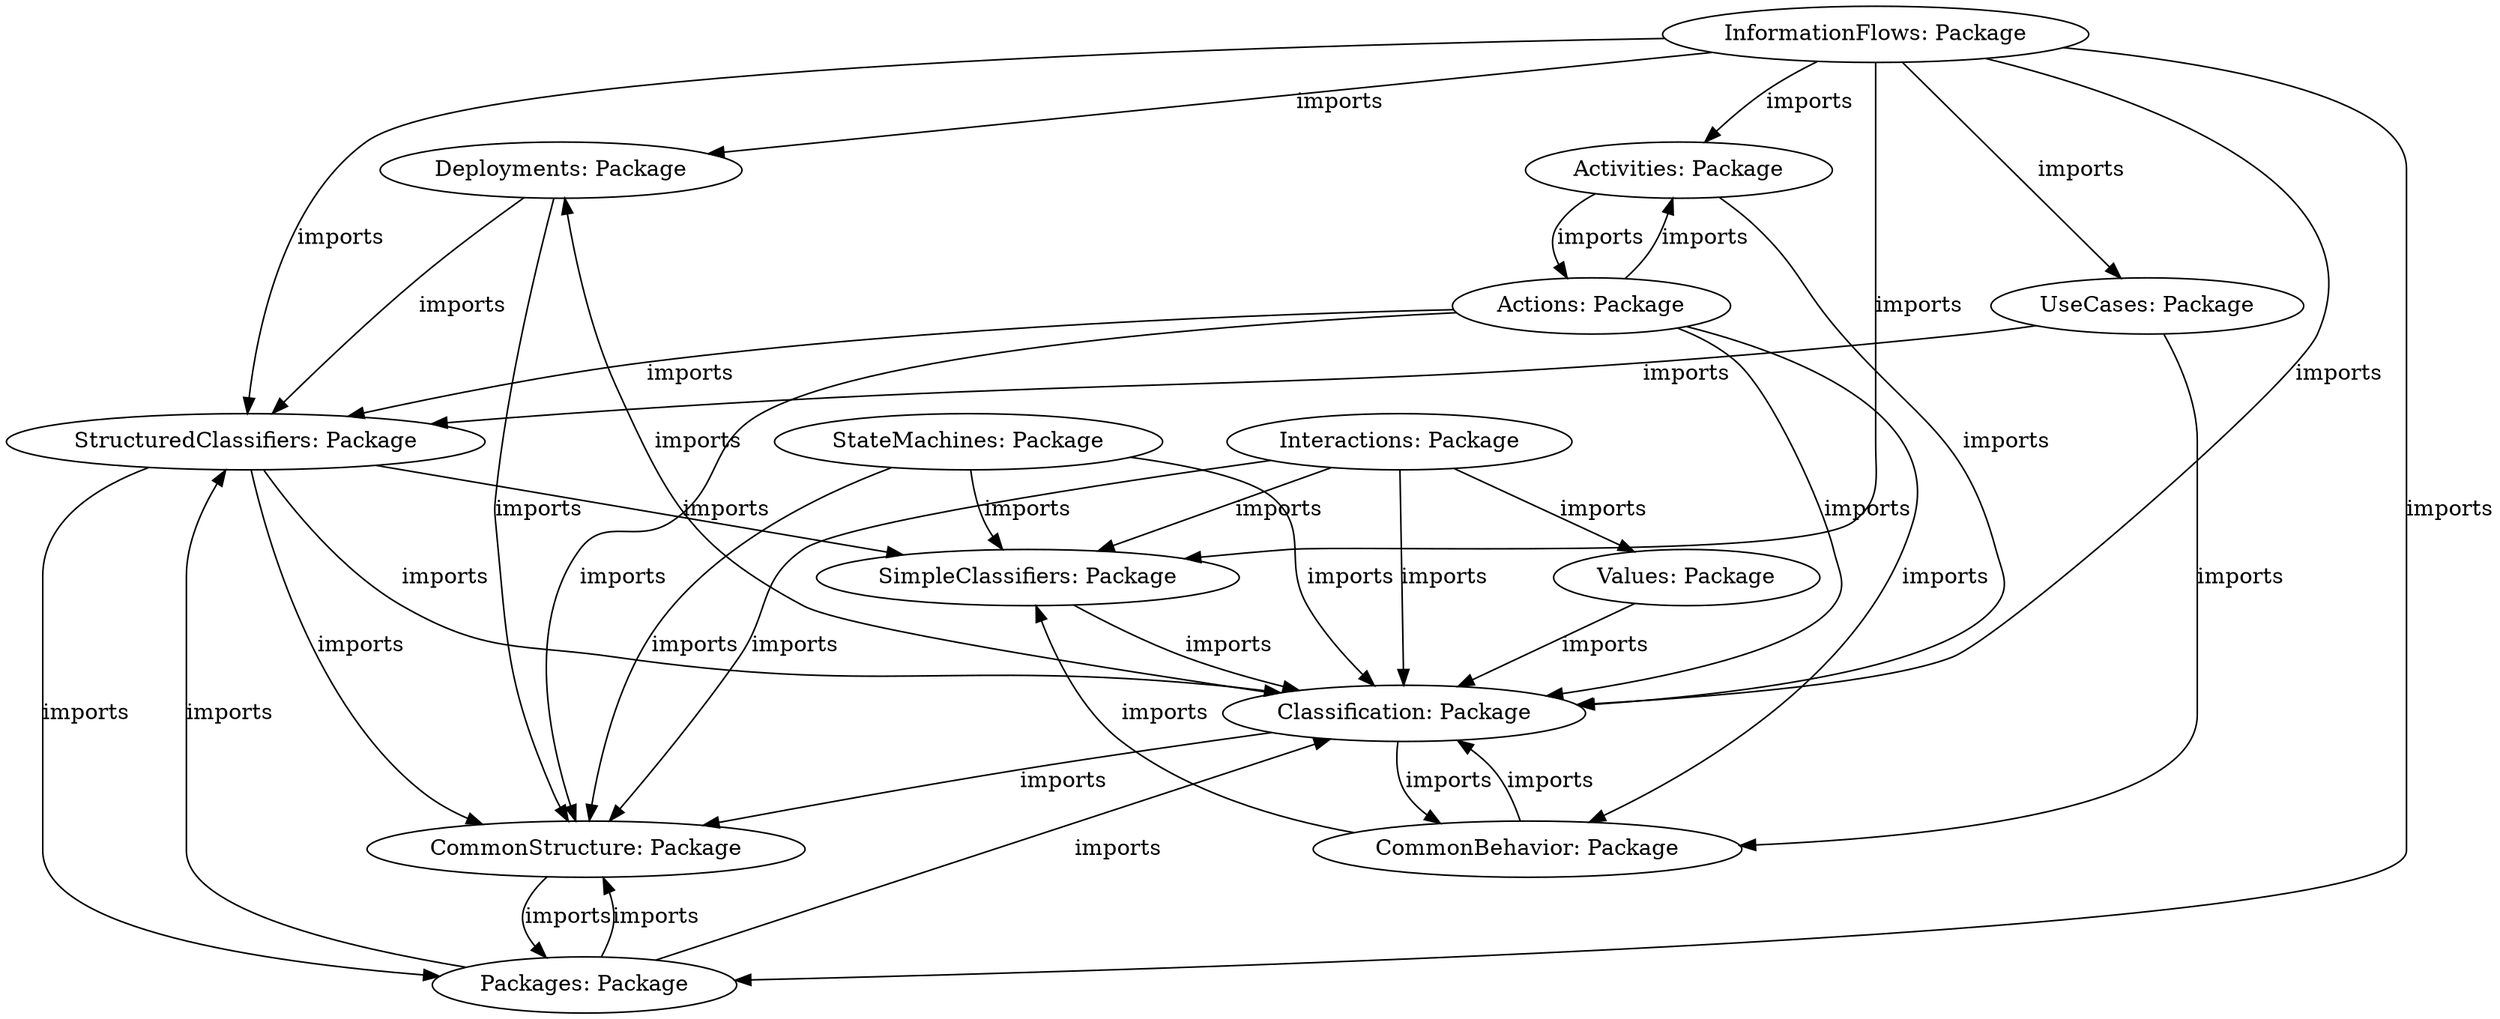 digraph{
{style = filled
shape = box
}
"ID420c9959" [label= "Deployments: Package" style=solid fillcolor = white]
"ID32f2de5c" [label= "StructuredClassifiers: Package" style=solid fillcolor = white]
"ID106387cf" [label= "StateMachines: Package" style=solid fillcolor = white]
"ID41ad6c00" [label= "Interactions: Package" style=solid fillcolor = white]
"ID13f10967" [label= "Activities: Package" style=solid fillcolor = white]
"ID4f5ad6b7" [label= "SimpleClassifiers: Package" style=solid fillcolor = white]
"IDc50503e" [label= "InformationFlows: Package" style=solid fillcolor = white]
"ID3bb186b" [label= "Classification: Package" style=solid fillcolor = white]
"ID4a2bc71f" [label= "CommonStructure: Package" style=solid fillcolor = white]
"ID7a5a26b7" [label= "Packages: Package" style=solid fillcolor = white]
"ID1aaa3406" [label= "CommonBehavior: Package" style=solid fillcolor = white]
"ID5e537465" [label= "Actions: Package" style=solid fillcolor = white]
"ID18c432ed" [label= "Values: Package" style=solid fillcolor = white]
"ID2d5b549b" [label= "UseCases: Package" style=solid fillcolor = white]
ID420c9959 -> ID4a2bc71f [label = "imports" style = solid color = black ]
ID106387cf -> ID4f5ad6b7 [label = "imports" style = solid color = black ]
ID4a2bc71f -> ID7a5a26b7 [label = "imports" style = solid color = black ]
IDc50503e -> ID7a5a26b7 [label = "imports" style = solid color = black ]
IDc50503e -> ID4f5ad6b7 [label = "imports" style = solid color = black ]
ID5e537465 -> ID32f2de5c [label = "imports" style = solid color = black ]
ID7a5a26b7 -> ID32f2de5c [label = "imports" style = solid color = black ]
ID5e537465 -> ID1aaa3406 [label = "imports" style = solid color = black ]
ID41ad6c00 -> ID3bb186b [label = "imports" style = solid color = black ]
IDc50503e -> ID32f2de5c [label = "imports" style = solid color = black ]
ID18c432ed -> ID3bb186b [label = "imports" style = solid color = black ]
ID41ad6c00 -> ID4a2bc71f [label = "imports" style = solid color = black ]
ID3bb186b -> ID1aaa3406 [label = "imports" style = solid color = black ]
ID41ad6c00 -> ID18c432ed [label = "imports" style = solid color = black ]
IDc50503e -> ID420c9959 [label = "imports" style = solid color = black ]
IDc50503e -> ID3bb186b [label = "imports" style = solid color = black ]
ID5e537465 -> ID4a2bc71f [label = "imports" style = solid color = black ]
ID1aaa3406 -> ID4f5ad6b7 [label = "imports" style = solid color = black ]
ID3bb186b -> ID4a2bc71f [label = "imports" style = solid color = black ]
ID4f5ad6b7 -> ID3bb186b [label = "imports" style = solid color = black ]
ID13f10967 -> ID3bb186b [label = "imports" style = solid color = black ]
IDc50503e -> ID13f10967 [label = "imports" style = solid color = black ]
ID2d5b549b -> ID1aaa3406 [label = "imports" style = solid color = black ]
ID420c9959 -> ID32f2de5c [label = "imports" style = solid color = black ]
ID7a5a26b7 -> ID3bb186b [label = "imports" style = solid color = black ]
ID1aaa3406 -> ID3bb186b [label = "imports" style = solid color = black ]
IDc50503e -> ID2d5b549b [label = "imports" style = solid color = black ]
ID41ad6c00 -> ID4f5ad6b7 [label = "imports" style = solid color = black ]
ID32f2de5c -> ID7a5a26b7 [label = "imports" style = solid color = black ]
ID32f2de5c -> ID4f5ad6b7 [label = "imports" style = solid color = black ]
ID32f2de5c -> ID3bb186b [label = "imports" style = solid color = black ]
ID5e537465 -> ID13f10967 [label = "imports" style = solid color = black ]
ID32f2de5c -> ID4a2bc71f [label = "imports" style = solid color = black ]
ID106387cf -> ID3bb186b [label = "imports" style = solid color = black ]
ID7a5a26b7 -> ID4a2bc71f [label = "imports" style = solid color = black ]
ID3bb186b -> ID420c9959 [label = "imports" style = solid color = black ]
ID106387cf -> ID4a2bc71f [label = "imports" style = solid color = black ]
ID13f10967 -> ID5e537465 [label = "imports" style = solid color = black ]
ID2d5b549b -> ID32f2de5c [label = "imports" style = solid color = black ]
ID5e537465 -> ID3bb186b [label = "imports" style = solid color = black ]
}